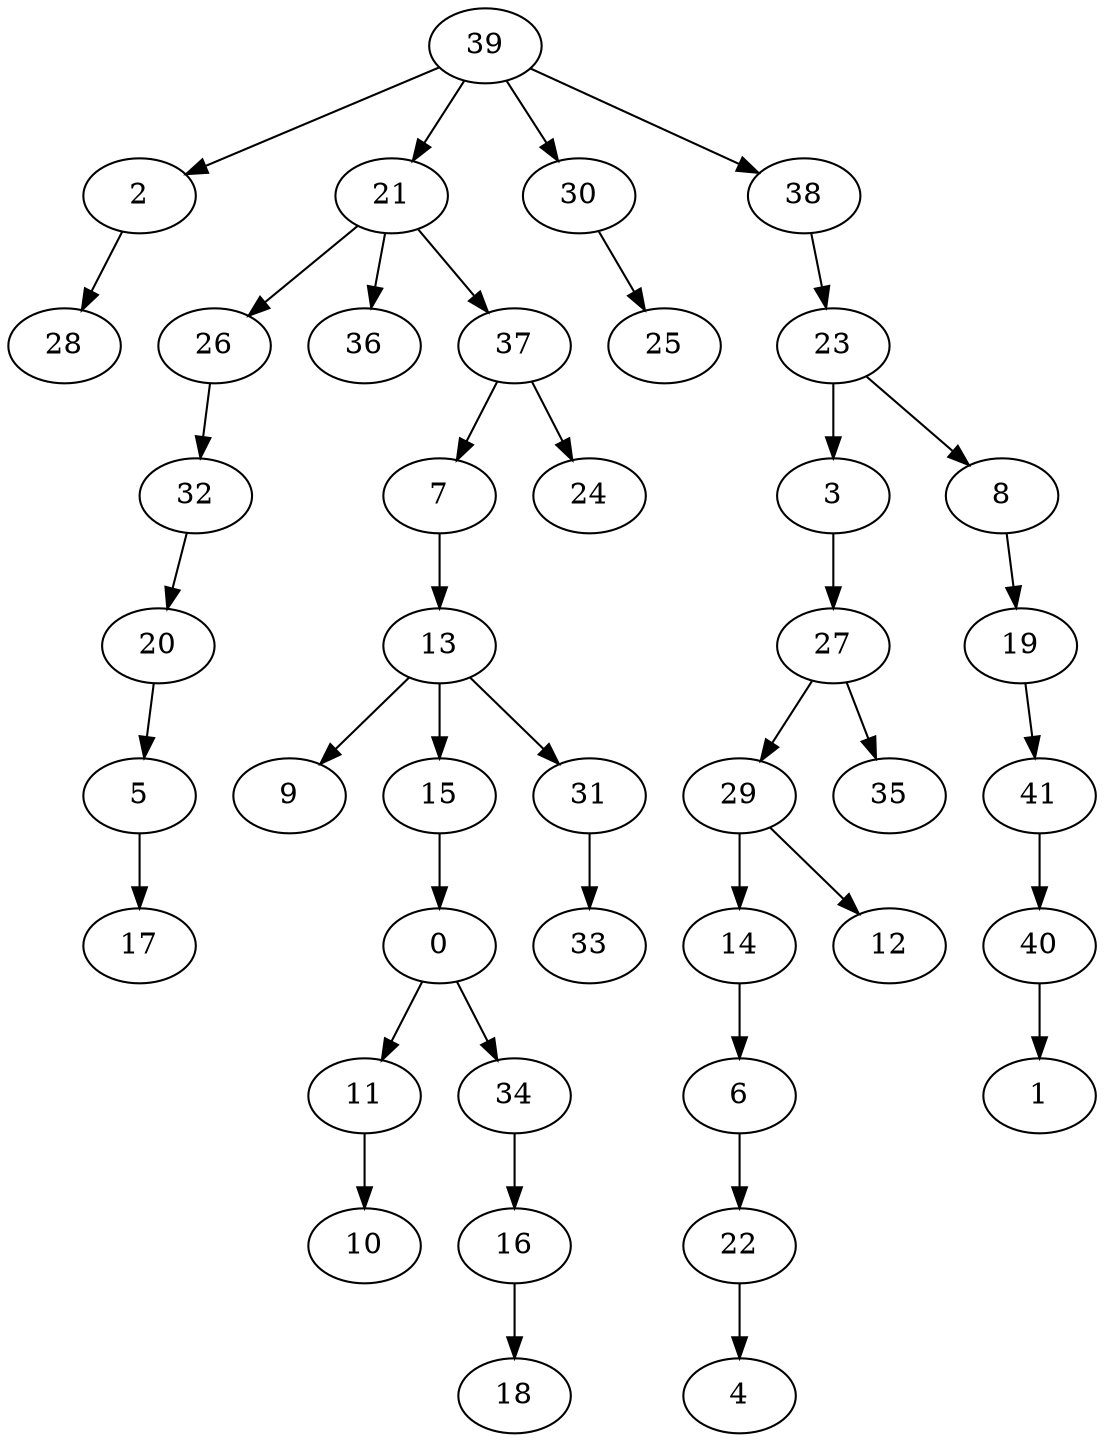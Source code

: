 digraph G {
    0;
    11;
    34;
    10;
    16;
    2;
    28;
    3;
    27;
    29;
    35;
    5;
    17;
    6;
    22;
    4;
    7;
    13;
    9;
    15;
    31;
    8;
    19;
    41;
    33;
    14;
    18;
    40;
    20;
    21;
    26;
    36;
    37;
    32;
    24;
    23;
    12;
    30;
    25;
    38;
    39;
    1;
    0 -> 11 [w=0];
    0 -> 34 [w=0];
    11 -> 10 [w=0];
    34 -> 16 [w=0];
    16 -> 18 [w=0];
    2 -> 28 [w=0];
    3 -> 27 [w=0];
    27 -> 29 [w=0];
    27 -> 35 [w=0];
    29 -> 12 [w=0];
    29 -> 14 [w=0];
    5 -> 17 [w=0];
    6 -> 22 [w=0];
    22 -> 4 [w=0];
    7 -> 13 [w=0];
    13 -> 9 [w=0];
    13 -> 15 [w=0];
    13 -> 31 [w=0];
    15 -> 0 [w=0];
    31 -> 33 [w=0];
    8 -> 19 [w=0];
    19 -> 41 [w=0];
    41 -> 40 [w=0];
    14 -> 6 [w=0];
    40 -> 1 [w=0];
    20 -> 5 [w=0];
    21 -> 26 [w=0];
    21 -> 36 [w=0];
    21 -> 37 [w=0];
    26 -> 32 [w=0];
    37 -> 7 [w=0];
    37 -> 24 [w=0];
    32 -> 20 [w=0];
    23 -> 3 [w=0];
    23 -> 8 [w=0];
    30 -> 25 [w=0];
    38 -> 23 [w=0];
    39 -> 2 [w=0];
    39 -> 21 [w=0];
    39 -> 30 [w=0];
    39 -> 38 [w=0];
}
